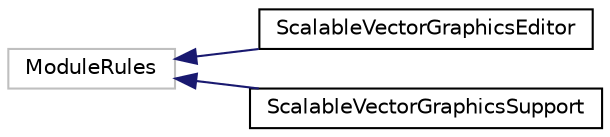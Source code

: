 digraph "Graphical Class Hierarchy"
{
 // LATEX_PDF_SIZE
  edge [fontname="Helvetica",fontsize="10",labelfontname="Helvetica",labelfontsize="10"];
  node [fontname="Helvetica",fontsize="10",shape=record];
  rankdir="LR";
  Node11 [label="ModuleRules",height=0.2,width=0.4,color="grey75", fillcolor="white", style="filled",tooltip=" "];
  Node11 -> Node0 [dir="back",color="midnightblue",fontsize="10",style="solid",fontname="Helvetica"];
  Node0 [label="ScalableVectorGraphicsEditor",height=0.2,width=0.4,color="black", fillcolor="white", style="filled",URL="$classScalableVectorGraphicsEditor.html",tooltip=" "];
  Node11 -> Node13 [dir="back",color="midnightblue",fontsize="10",style="solid",fontname="Helvetica"];
  Node13 [label="ScalableVectorGraphicsSupport",height=0.2,width=0.4,color="black", fillcolor="white", style="filled",URL="$classScalableVectorGraphicsSupport.html",tooltip=" "];
}
